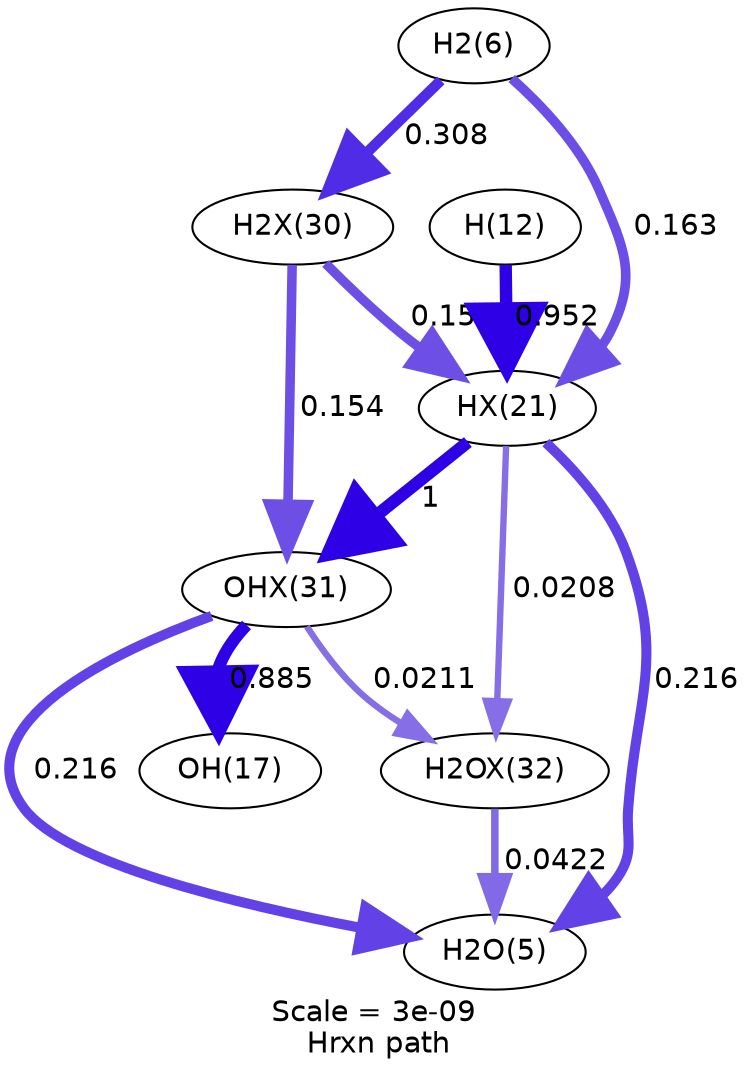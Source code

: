 digraph reaction_paths {
center=1;
s27 -> s1[fontname="Helvetica", penwidth=4.63, arrowsize=2.31, color="0.7, 0.663, 0.9"
, label=" 0.163"];
s27 -> s10[fontname="Helvetica", penwidth=5.11, arrowsize=2.56, color="0.7, 0.808, 0.9"
, label=" 0.308"];
s33 -> s1[fontname="Helvetica", penwidth=5.96, arrowsize=2.98, color="0.7, 1.45, 0.9"
, label=" 0.952"];
s1 -> s11[fontname="Helvetica", penwidth=6, arrowsize=3, color="0.7, 1.5, 0.9"
, label=" 1"];
s1 -> s26[fontname="Helvetica", penwidth=4.84, arrowsize=2.42, color="0.7, 0.716, 0.9"
, label=" 0.216"];
s1 -> s12[fontname="Helvetica", penwidth=3.07, arrowsize=1.54, color="0.7, 0.521, 0.9"
, label=" 0.0208"];
s10 -> s1[fontname="Helvetica", penwidth=4.59, arrowsize=2.29, color="0.7, 0.654, 0.9"
, label=" 0.154"];
s11 -> s38[fontname="Helvetica", penwidth=5.91, arrowsize=2.95, color="0.7, 1.39, 0.9"
, label=" 0.885"];
s11 -> s26[fontname="Helvetica", penwidth=4.84, arrowsize=2.42, color="0.7, 0.716, 0.9"
, label=" 0.216"];
s11 -> s12[fontname="Helvetica", penwidth=3.09, arrowsize=1.54, color="0.7, 0.521, 0.9"
, label=" 0.0211"];
s10 -> s11[fontname="Helvetica", penwidth=4.59, arrowsize=2.29, color="0.7, 0.654, 0.9"
, label=" 0.154"];
s12 -> s26[fontname="Helvetica", penwidth=3.61, arrowsize=1.8, color="0.7, 0.542, 0.9"
, label=" 0.0422"];
s1 [ fontname="Helvetica", label="HX(21)"];
s10 [ fontname="Helvetica", label="H2X(30)"];
s11 [ fontname="Helvetica", label="OHX(31)"];
s12 [ fontname="Helvetica", label="H2OX(32)"];
s26 [ fontname="Helvetica", label="H2O(5)"];
s27 [ fontname="Helvetica", label="H2(6)"];
s33 [ fontname="Helvetica", label="H(12)"];
s38 [ fontname="Helvetica", label="OH(17)"];
 label = "Scale = 3e-09\l Hrxn path";
 fontname = "Helvetica";
}
